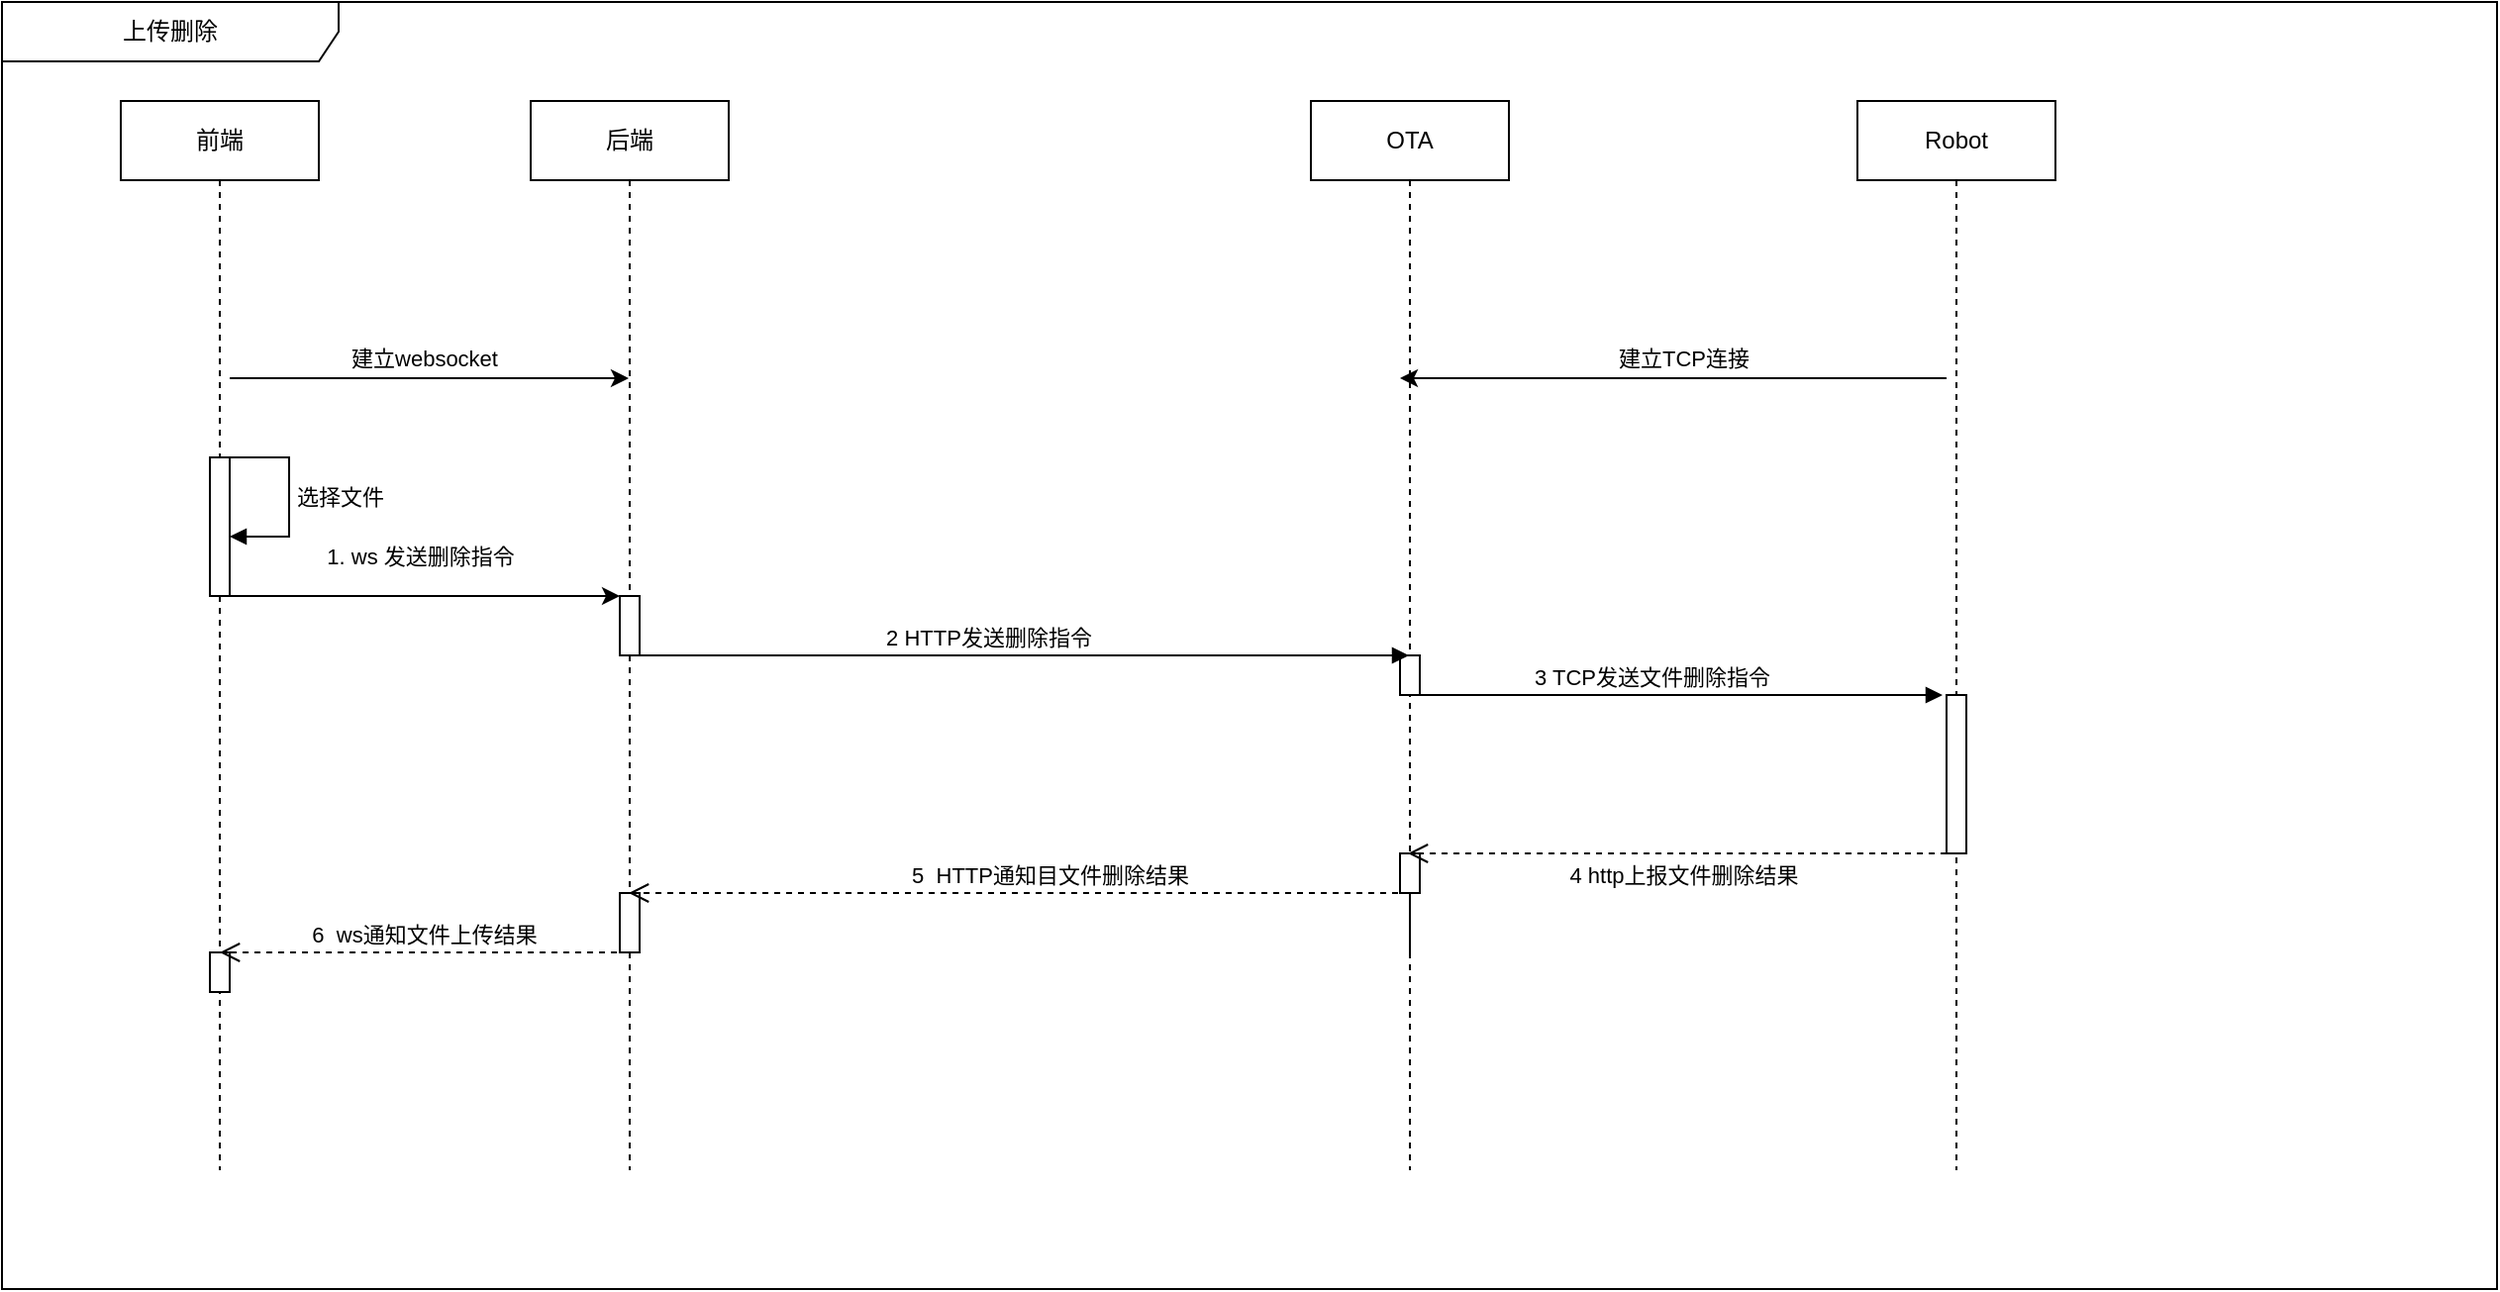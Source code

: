 <mxfile version="21.6.6" type="github">
  <diagram name="第 1 页" id="OGliJOE4tW2DUMZxxRDU">
    <mxGraphModel dx="1379" dy="756" grid="1" gridSize="10" guides="1" tooltips="1" connect="1" arrows="1" fold="1" page="1" pageScale="1" pageWidth="827" pageHeight="1169" math="0" shadow="0">
      <root>
        <mxCell id="0" />
        <mxCell id="1" parent="0" />
        <mxCell id="7R4Kz0LJVm2sexOzA-uK-1" value="Robot" style="shape=umlLifeline;perimeter=lifelinePerimeter;whiteSpace=wrap;html=1;container=1;dropTarget=0;collapsible=0;recursiveResize=0;outlineConnect=0;portConstraint=eastwest;newEdgeStyle={&quot;edgeStyle&quot;:&quot;elbowEdgeStyle&quot;,&quot;elbow&quot;:&quot;vertical&quot;,&quot;curved&quot;:0,&quot;rounded&quot;:0};" parent="1" vertex="1">
          <mxGeometry x="947" y="60" width="100" height="540" as="geometry" />
        </mxCell>
        <mxCell id="7R4Kz0LJVm2sexOzA-uK-2" value="上传删除" style="shape=umlFrame;whiteSpace=wrap;html=1;pointerEvents=0;width=170;height=30;" parent="1" vertex="1">
          <mxGeometry x="10" y="10" width="1260" height="650" as="geometry" />
        </mxCell>
        <mxCell id="7R4Kz0LJVm2sexOzA-uK-3" value="OTA" style="shape=umlLifeline;perimeter=lifelinePerimeter;whiteSpace=wrap;html=1;container=1;dropTarget=0;collapsible=0;recursiveResize=0;outlineConnect=0;portConstraint=eastwest;newEdgeStyle={&quot;edgeStyle&quot;:&quot;elbowEdgeStyle&quot;,&quot;elbow&quot;:&quot;vertical&quot;,&quot;curved&quot;:0,&quot;rounded&quot;:0};" parent="1" vertex="1">
          <mxGeometry x="671" y="60" width="100" height="540" as="geometry" />
        </mxCell>
        <mxCell id="dUjvd-HKNAqpHXVFM26k-44" value="" style="html=1;points=[];perimeter=orthogonalPerimeter;outlineConnect=0;targetShapes=umlLifeline;portConstraint=eastwest;newEdgeStyle={&quot;edgeStyle&quot;:&quot;elbowEdgeStyle&quot;,&quot;elbow&quot;:&quot;vertical&quot;,&quot;curved&quot;:0,&quot;rounded&quot;:0};" parent="7R4Kz0LJVm2sexOzA-uK-3" vertex="1">
          <mxGeometry x="45" y="280" width="10" height="20" as="geometry" />
        </mxCell>
        <mxCell id="7R4Kz0LJVm2sexOzA-uK-14" value="" style="html=1;points=[];perimeter=orthogonalPerimeter;outlineConnect=0;targetShapes=umlLifeline;portConstraint=eastwest;newEdgeStyle={&quot;edgeStyle&quot;:&quot;elbowEdgeStyle&quot;,&quot;elbow&quot;:&quot;vertical&quot;,&quot;curved&quot;:0,&quot;rounded&quot;:0};" parent="7R4Kz0LJVm2sexOzA-uK-3" vertex="1">
          <mxGeometry x="45" y="380" width="10" height="20" as="geometry" />
        </mxCell>
        <mxCell id="7R4Kz0LJVm2sexOzA-uK-4" value="后端" style="shape=umlLifeline;perimeter=lifelinePerimeter;whiteSpace=wrap;html=1;container=1;dropTarget=0;collapsible=0;recursiveResize=0;outlineConnect=0;portConstraint=eastwest;newEdgeStyle={&quot;edgeStyle&quot;:&quot;elbowEdgeStyle&quot;,&quot;elbow&quot;:&quot;vertical&quot;,&quot;curved&quot;:0,&quot;rounded&quot;:0};" parent="1" vertex="1">
          <mxGeometry x="277" y="60" width="100" height="540" as="geometry" />
        </mxCell>
        <mxCell id="7R4Kz0LJVm2sexOzA-uK-35" value="" style="html=1;points=[];perimeter=orthogonalPerimeter;outlineConnect=0;targetShapes=umlLifeline;portConstraint=eastwest;newEdgeStyle={&quot;edgeStyle&quot;:&quot;elbowEdgeStyle&quot;,&quot;elbow&quot;:&quot;vertical&quot;,&quot;curved&quot;:0,&quot;rounded&quot;:0};" parent="7R4Kz0LJVm2sexOzA-uK-4" vertex="1">
          <mxGeometry x="45" y="400" width="10" height="30" as="geometry" />
        </mxCell>
        <mxCell id="dUjvd-HKNAqpHXVFM26k-40" value="" style="html=1;points=[];perimeter=orthogonalPerimeter;outlineConnect=0;targetShapes=umlLifeline;portConstraint=eastwest;newEdgeStyle={&quot;edgeStyle&quot;:&quot;elbowEdgeStyle&quot;,&quot;elbow&quot;:&quot;vertical&quot;,&quot;curved&quot;:0,&quot;rounded&quot;:0};" parent="7R4Kz0LJVm2sexOzA-uK-4" vertex="1">
          <mxGeometry x="45" y="250" width="10" height="30" as="geometry" />
        </mxCell>
        <mxCell id="7R4Kz0LJVm2sexOzA-uK-11" value="" style="html=1;points=[];perimeter=orthogonalPerimeter;outlineConnect=0;targetShapes=umlLifeline;portConstraint=eastwest;newEdgeStyle={&quot;edgeStyle&quot;:&quot;elbowEdgeStyle&quot;,&quot;elbow&quot;:&quot;vertical&quot;,&quot;curved&quot;:0,&quot;rounded&quot;:0};" parent="1" vertex="1">
          <mxGeometry x="992" y="360" width="10" height="80" as="geometry" />
        </mxCell>
        <mxCell id="7R4Kz0LJVm2sexOzA-uK-12" value="2 HTTP发送删除指令" style="html=1;verticalAlign=bottom;endArrow=block;edgeStyle=elbowEdgeStyle;elbow=vertical;curved=0;rounded=0;startArrow=none;" parent="1" target="7R4Kz0LJVm2sexOzA-uK-3" edge="1">
          <mxGeometry x="-0.09" relative="1" as="geometry">
            <mxPoint x="330" y="340" as="sourcePoint" />
            <Array as="points">
              <mxPoint x="561" y="340" />
              <mxPoint x="531" y="330" />
              <mxPoint x="401" y="350" />
              <mxPoint x="361" y="350" />
              <mxPoint x="401" y="320" />
              <mxPoint x="571" y="310" />
            </Array>
            <mxPoint as="offset" />
            <mxPoint x="596" y="340" as="targetPoint" />
          </mxGeometry>
        </mxCell>
        <mxCell id="7R4Kz0LJVm2sexOzA-uK-13" value="4 http上报文件删除结果" style="html=1;verticalAlign=bottom;endArrow=open;dashed=1;endSize=8;edgeStyle=elbowEdgeStyle;elbow=vertical;curved=0;rounded=0;startArrow=none;" parent="1" edge="1">
          <mxGeometry x="-0.017" y="20" relative="1" as="geometry">
            <mxPoint x="720" y="440" as="targetPoint" />
            <Array as="points">
              <mxPoint x="837" y="440" />
              <mxPoint x="892" y="570" />
              <mxPoint x="852" y="540" />
              <mxPoint x="872" y="550" />
              <mxPoint x="902" y="510" />
            </Array>
            <mxPoint as="offset" />
            <mxPoint x="992" y="440" as="sourcePoint" />
          </mxGeometry>
        </mxCell>
        <mxCell id="7R4Kz0LJVm2sexOzA-uK-15" value="5&amp;nbsp; HTTP通知目文件删除结果" style="html=1;verticalAlign=bottom;endArrow=open;dashed=1;endSize=8;edgeStyle=elbowEdgeStyle;elbow=vertical;curved=0;rounded=0;" parent="1" edge="1">
          <mxGeometry relative="1" as="geometry">
            <mxPoint x="721" y="490" as="sourcePoint" />
            <mxPoint x="326.5" y="460" as="targetPoint" />
            <Array as="points">
              <mxPoint x="580" y="460" />
              <mxPoint x="555" y="520" />
              <mxPoint x="635" y="550" />
              <mxPoint x="545" y="540" />
              <mxPoint x="425" y="530" />
              <mxPoint x="365" y="570" />
              <mxPoint x="565" y="530" />
            </Array>
          </mxGeometry>
        </mxCell>
        <mxCell id="dUjvd-HKNAqpHXVFM26k-39" value="前端" style="shape=umlLifeline;perimeter=lifelinePerimeter;whiteSpace=wrap;html=1;container=1;dropTarget=0;collapsible=0;recursiveResize=0;outlineConnect=0;portConstraint=eastwest;newEdgeStyle={&quot;edgeStyle&quot;:&quot;elbowEdgeStyle&quot;,&quot;elbow&quot;:&quot;vertical&quot;,&quot;curved&quot;:0,&quot;rounded&quot;:0};" parent="1" vertex="1">
          <mxGeometry x="70" y="60" width="100" height="540" as="geometry" />
        </mxCell>
        <mxCell id="dUjvd-HKNAqpHXVFM26k-41" value="" style="html=1;points=[];perimeter=orthogonalPerimeter;outlineConnect=0;targetShapes=umlLifeline;portConstraint=eastwest;newEdgeStyle={&quot;edgeStyle&quot;:&quot;elbowEdgeStyle&quot;,&quot;elbow&quot;:&quot;vertical&quot;,&quot;curved&quot;:0,&quot;rounded&quot;:0};" parent="dUjvd-HKNAqpHXVFM26k-39" vertex="1">
          <mxGeometry x="45" y="180" width="10" height="70" as="geometry" />
        </mxCell>
        <mxCell id="dUjvd-HKNAqpHXVFM26k-42" value="选择文件" style="html=1;align=left;spacingLeft=2;endArrow=block;rounded=0;edgeStyle=orthogonalEdgeStyle;curved=0;rounded=0;" parent="dUjvd-HKNAqpHXVFM26k-39" source="dUjvd-HKNAqpHXVFM26k-41" target="dUjvd-HKNAqpHXVFM26k-41" edge="1">
          <mxGeometry relative="1" as="geometry">
            <mxPoint x="50" y="110" as="sourcePoint" />
            <Array as="points">
              <mxPoint x="85" y="180" />
              <mxPoint x="85" y="220" />
            </Array>
            <mxPoint as="offset" />
          </mxGeometry>
        </mxCell>
        <mxCell id="rs9oqlC2Odley0dmmfKc-18" value="" style="html=1;points=[];perimeter=orthogonalPerimeter;outlineConnect=0;targetShapes=umlLifeline;portConstraint=eastwest;newEdgeStyle={&quot;edgeStyle&quot;:&quot;elbowEdgeStyle&quot;,&quot;elbow&quot;:&quot;vertical&quot;,&quot;curved&quot;:0,&quot;rounded&quot;:0};" parent="dUjvd-HKNAqpHXVFM26k-39" vertex="1">
          <mxGeometry x="45" y="430" width="10" height="20" as="geometry" />
        </mxCell>
        <mxCell id="dUjvd-HKNAqpHXVFM26k-48" value="" style="endArrow=classic;html=1;rounded=0;" parent="1" edge="1">
          <mxGeometry width="50" height="50" relative="1" as="geometry">
            <mxPoint x="125" y="200" as="sourcePoint" />
            <mxPoint x="326.5" y="200" as="targetPoint" />
          </mxGeometry>
        </mxCell>
        <mxCell id="dUjvd-HKNAqpHXVFM26k-50" value="建立websocket" style="edgeLabel;html=1;align=center;verticalAlign=middle;resizable=0;points=[];" parent="dUjvd-HKNAqpHXVFM26k-48" vertex="1" connectable="0">
          <mxGeometry x="-0.031" relative="1" as="geometry">
            <mxPoint y="-10" as="offset" />
          </mxGeometry>
        </mxCell>
        <mxCell id="dUjvd-HKNAqpHXVFM26k-51" value="" style="endArrow=classic;html=1;rounded=0;" parent="1" edge="1">
          <mxGeometry width="50" height="50" relative="1" as="geometry">
            <mxPoint x="992" y="200" as="sourcePoint" />
            <mxPoint x="716" y="200" as="targetPoint" />
            <Array as="points">
              <mxPoint x="875.5" y="200" />
            </Array>
          </mxGeometry>
        </mxCell>
        <mxCell id="dUjvd-HKNAqpHXVFM26k-52" value="建立TCP连接" style="edgeLabel;html=1;align=center;verticalAlign=middle;resizable=0;points=[];" parent="dUjvd-HKNAqpHXVFM26k-51" vertex="1" connectable="0">
          <mxGeometry x="-0.031" relative="1" as="geometry">
            <mxPoint y="-10" as="offset" />
          </mxGeometry>
        </mxCell>
        <mxCell id="rs9oqlC2Odley0dmmfKc-19" value="6&amp;nbsp; ws通知文件上传结果" style="html=1;verticalAlign=bottom;endArrow=open;dashed=1;endSize=8;edgeStyle=elbowEdgeStyle;elbow=vertical;curved=0;rounded=0;" parent="1" edge="1">
          <mxGeometry relative="1" as="geometry">
            <mxPoint x="326.5" y="490" as="sourcePoint" />
            <mxPoint x="120" y="490" as="targetPoint" />
            <Array as="points">
              <mxPoint x="253" y="490" />
              <mxPoint x="228" y="570" />
              <mxPoint x="308" y="600" />
              <mxPoint x="218" y="590" />
              <mxPoint x="98" y="580" />
              <mxPoint x="38" y="620" />
              <mxPoint x="238" y="580" />
            </Array>
          </mxGeometry>
        </mxCell>
        <mxCell id="7LGhaAWBhXVdlIkoiQjn-3" value="" style="endArrow=classic;html=1;rounded=0;" parent="1" edge="1">
          <mxGeometry width="50" height="50" relative="1" as="geometry">
            <mxPoint x="125" y="310" as="sourcePoint" />
            <mxPoint x="322" y="310" as="targetPoint" />
            <Array as="points">
              <mxPoint x="230" y="310" />
            </Array>
          </mxGeometry>
        </mxCell>
        <mxCell id="7LGhaAWBhXVdlIkoiQjn-4" value="1. ws 发送删除指令" style="edgeLabel;html=1;align=center;verticalAlign=middle;resizable=0;points=[];" parent="7LGhaAWBhXVdlIkoiQjn-3" vertex="1" connectable="0">
          <mxGeometry x="-0.031" relative="1" as="geometry">
            <mxPoint y="-20" as="offset" />
          </mxGeometry>
        </mxCell>
        <mxCell id="7LGhaAWBhXVdlIkoiQjn-9" value="3 TCP发送文件删除指令" style="html=1;verticalAlign=bottom;endArrow=block;edgeStyle=elbowEdgeStyle;elbow=vertical;curved=0;rounded=0;startArrow=none;" parent="1" edge="1">
          <mxGeometry x="-0.09" relative="1" as="geometry">
            <mxPoint x="720" y="360" as="sourcePoint" />
            <Array as="points">
              <mxPoint x="951" y="360" />
              <mxPoint x="921" y="350" />
              <mxPoint x="791" y="370" />
              <mxPoint x="751" y="370" />
              <mxPoint x="791" y="340" />
              <mxPoint x="961" y="330" />
            </Array>
            <mxPoint as="offset" />
            <mxPoint x="990" y="360" as="targetPoint" />
          </mxGeometry>
        </mxCell>
      </root>
    </mxGraphModel>
  </diagram>
</mxfile>
